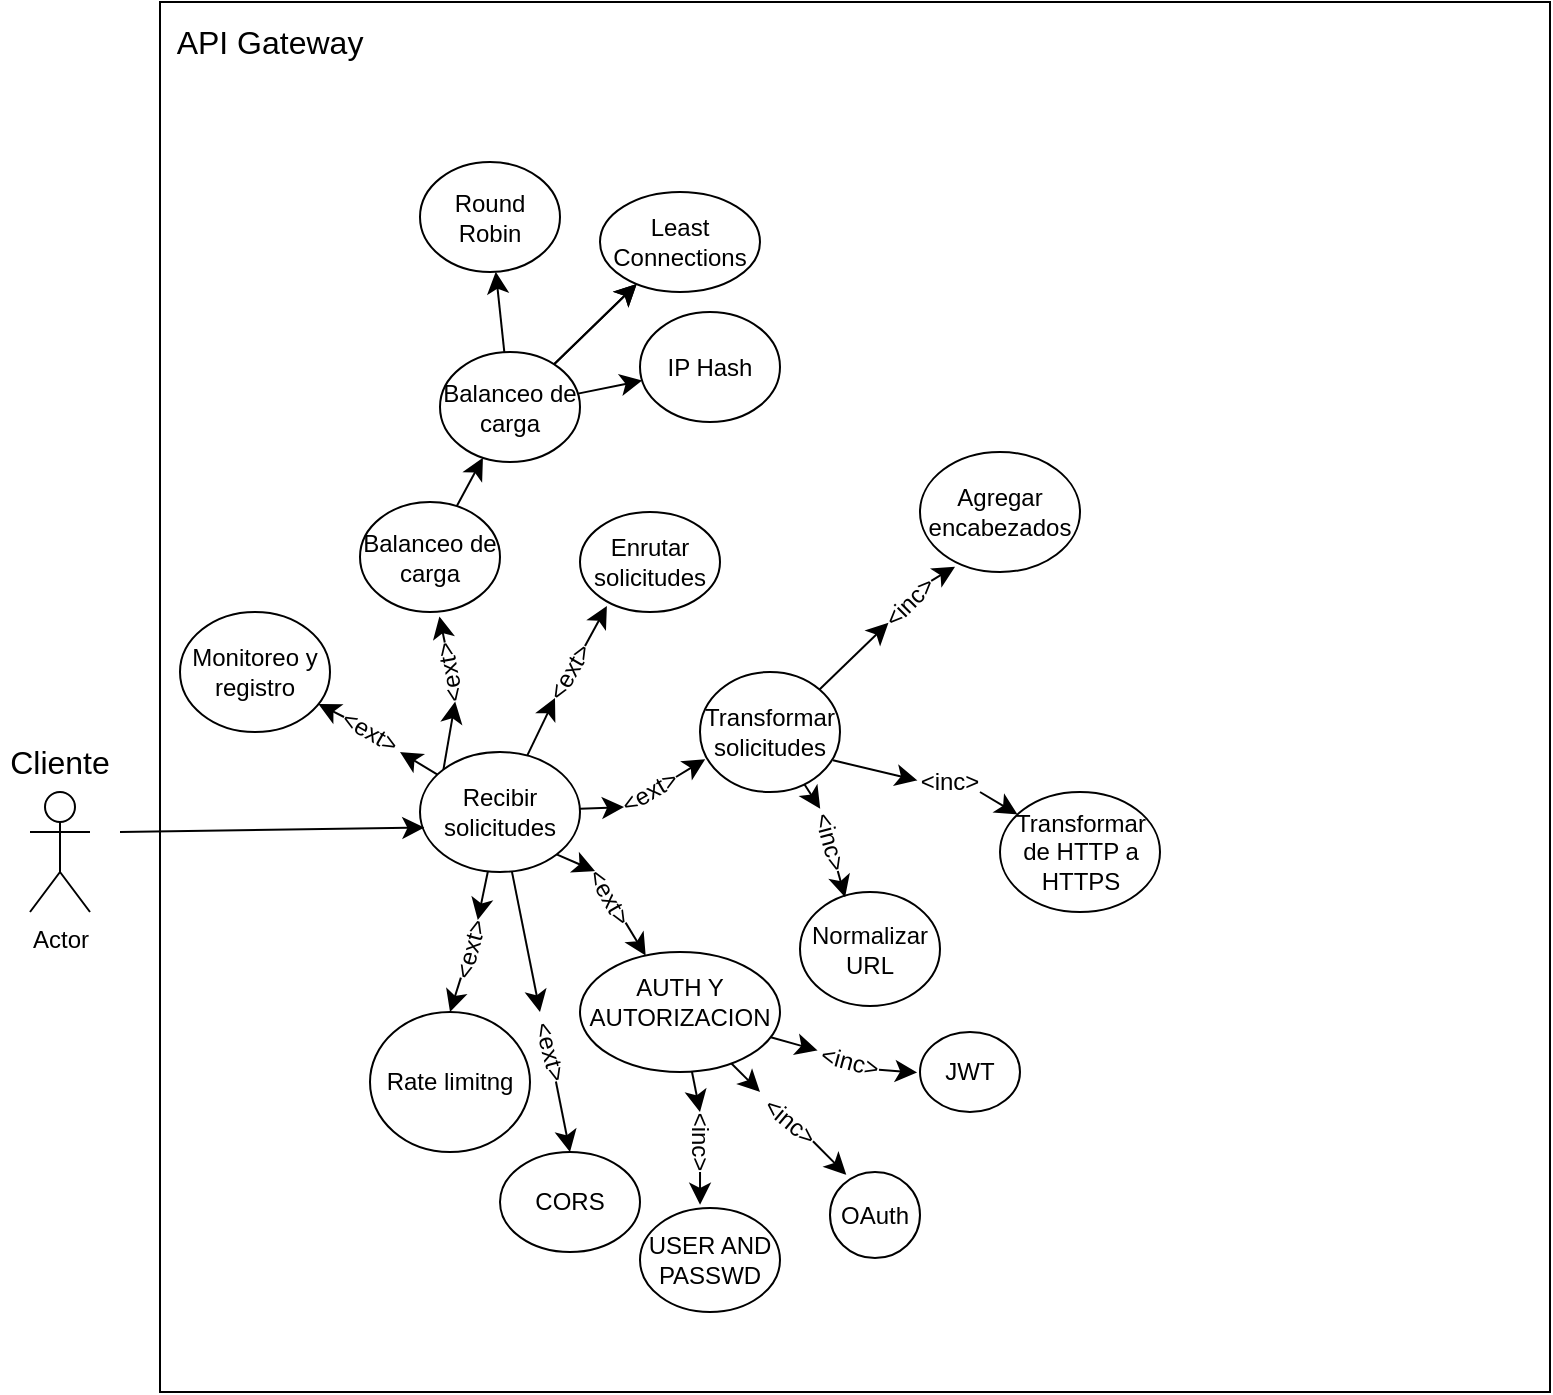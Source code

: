 <mxfile version="24.8.0">
  <diagram name="Page-1" id="e7e014a7-5840-1c2e-5031-d8a46d1fe8dd">
    <mxGraphModel dx="570" dy="2058" grid="1" gridSize="10" guides="1" tooltips="1" connect="1" arrows="1" fold="1" page="1" pageScale="1" pageWidth="1169" pageHeight="826" background="none" math="0" shadow="0">
      <root>
        <mxCell id="0" />
        <mxCell id="1" parent="0" />
        <mxCell id="CaTFyqgx49hb_BPLu5yh-73" value="" style="whiteSpace=wrap;html=1;aspect=fixed;" vertex="1" parent="1">
          <mxGeometry x="300" y="-135" width="695" height="695" as="geometry" />
        </mxCell>
        <mxCell id="CaTFyqgx49hb_BPLu5yh-74" value="API Gateway" style="text;strokeColor=none;align=center;fillColor=none;html=1;verticalAlign=middle;whiteSpace=wrap;rounded=0;fontSize=16;" vertex="1" parent="1">
          <mxGeometry x="300" y="-130" width="110" height="30" as="geometry" />
        </mxCell>
        <mxCell id="CaTFyqgx49hb_BPLu5yh-75" value="Actor" style="shape=umlActor;verticalLabelPosition=bottom;verticalAlign=top;html=1;" vertex="1" parent="1">
          <mxGeometry x="235" y="260" width="30" height="60" as="geometry" />
        </mxCell>
        <mxCell id="CaTFyqgx49hb_BPLu5yh-76" value="Cliente" style="text;strokeColor=none;align=center;fillColor=none;html=1;verticalAlign=middle;whiteSpace=wrap;rounded=0;fontSize=16;" vertex="1" parent="1">
          <mxGeometry x="220" y="230" width="60" height="30" as="geometry" />
        </mxCell>
        <mxCell id="CaTFyqgx49hb_BPLu5yh-83" style="edgeStyle=none;curved=1;rounded=0;orthogonalLoop=1;jettySize=auto;html=1;fontSize=12;startSize=8;endSize=8;entryX=0;entryY=0.5;entryDx=0;entryDy=0;" edge="1" parent="1" source="CaTFyqgx49hb_BPLu5yh-77" target="CaTFyqgx49hb_BPLu5yh-82">
          <mxGeometry relative="1" as="geometry">
            <mxPoint x="520" y="270" as="targetPoint" />
          </mxGeometry>
        </mxCell>
        <mxCell id="CaTFyqgx49hb_BPLu5yh-105" style="edgeStyle=none;curved=1;rounded=0;orthogonalLoop=1;jettySize=auto;html=1;exitX=1;exitY=1;exitDx=0;exitDy=0;entryX=0;entryY=0.5;entryDx=0;entryDy=0;fontSize=12;startSize=8;endSize=8;" edge="1" parent="1" source="CaTFyqgx49hb_BPLu5yh-77" target="CaTFyqgx49hb_BPLu5yh-104">
          <mxGeometry relative="1" as="geometry" />
        </mxCell>
        <mxCell id="CaTFyqgx49hb_BPLu5yh-127" style="edgeStyle=none;curved=1;rounded=0;orthogonalLoop=1;jettySize=auto;html=1;entryX=0;entryY=0.5;entryDx=0;entryDy=0;fontSize=12;startSize=8;endSize=8;" edge="1" parent="1" source="CaTFyqgx49hb_BPLu5yh-77" target="CaTFyqgx49hb_BPLu5yh-126">
          <mxGeometry relative="1" as="geometry" />
        </mxCell>
        <mxCell id="CaTFyqgx49hb_BPLu5yh-132" style="edgeStyle=none;curved=1;rounded=0;orthogonalLoop=1;jettySize=auto;html=1;exitX=0;exitY=0;exitDx=0;exitDy=0;entryX=0;entryY=0.5;entryDx=0;entryDy=0;fontSize=12;startSize=8;endSize=8;" edge="1" parent="1" source="CaTFyqgx49hb_BPLu5yh-77" target="CaTFyqgx49hb_BPLu5yh-131">
          <mxGeometry relative="1" as="geometry" />
        </mxCell>
        <mxCell id="CaTFyqgx49hb_BPLu5yh-151" style="edgeStyle=none;curved=1;rounded=0;orthogonalLoop=1;jettySize=auto;html=1;entryX=1;entryY=0.5;entryDx=0;entryDy=0;fontSize=12;startSize=8;endSize=8;" edge="1" parent="1" source="CaTFyqgx49hb_BPLu5yh-77" target="CaTFyqgx49hb_BPLu5yh-149">
          <mxGeometry relative="1" as="geometry" />
        </mxCell>
        <mxCell id="CaTFyqgx49hb_BPLu5yh-158" style="edgeStyle=none;curved=1;rounded=0;orthogonalLoop=1;jettySize=auto;html=1;fontSize=12;startSize=8;endSize=8;" edge="1" parent="1" source="CaTFyqgx49hb_BPLu5yh-77">
          <mxGeometry relative="1" as="geometry">
            <mxPoint x="490" y="370" as="targetPoint" />
          </mxGeometry>
        </mxCell>
        <mxCell id="CaTFyqgx49hb_BPLu5yh-77" value="Recibir solicitudes" style="ellipse;whiteSpace=wrap;html=1;" vertex="1" parent="1">
          <mxGeometry x="430" y="240" width="80" height="60" as="geometry" />
        </mxCell>
        <mxCell id="CaTFyqgx49hb_BPLu5yh-78" style="edgeStyle=none;curved=1;rounded=0;orthogonalLoop=1;jettySize=auto;html=1;entryX=0.027;entryY=0.63;entryDx=0;entryDy=0;entryPerimeter=0;fontSize=12;startSize=8;endSize=8;" edge="1" parent="1" target="CaTFyqgx49hb_BPLu5yh-77">
          <mxGeometry relative="1" as="geometry">
            <mxPoint x="280" y="280" as="sourcePoint" />
          </mxGeometry>
        </mxCell>
        <mxCell id="CaTFyqgx49hb_BPLu5yh-95" style="edgeStyle=none;curved=1;rounded=0;orthogonalLoop=1;jettySize=auto;html=1;exitX=1;exitY=0;exitDx=0;exitDy=0;fontSize=12;startSize=8;endSize=8;" edge="1" parent="1" source="CaTFyqgx49hb_BPLu5yh-80" target="CaTFyqgx49hb_BPLu5yh-94">
          <mxGeometry relative="1" as="geometry" />
        </mxCell>
        <mxCell id="CaTFyqgx49hb_BPLu5yh-80" value="Transformar solicitudes" style="ellipse;whiteSpace=wrap;html=1;" vertex="1" parent="1">
          <mxGeometry x="570" y="200" width="70" height="60" as="geometry" />
        </mxCell>
        <mxCell id="CaTFyqgx49hb_BPLu5yh-82" value="&amp;lt;ext&amp;gt;" style="text;strokeColor=none;align=center;fillColor=none;html=1;verticalAlign=middle;whiteSpace=wrap;rounded=0;fontSize=12;rotation=-30;" vertex="1" parent="1">
          <mxGeometry x="530" y="250" width="30" height="20" as="geometry" />
        </mxCell>
        <mxCell id="CaTFyqgx49hb_BPLu5yh-84" style="edgeStyle=none;curved=1;rounded=0;orthogonalLoop=1;jettySize=auto;html=1;exitX=0;exitY=0.5;exitDx=0;exitDy=0;fontSize=12;startSize=8;endSize=8;" edge="1" parent="1" source="CaTFyqgx49hb_BPLu5yh-82" target="CaTFyqgx49hb_BPLu5yh-82">
          <mxGeometry relative="1" as="geometry" />
        </mxCell>
        <mxCell id="CaTFyqgx49hb_BPLu5yh-85" style="edgeStyle=none;curved=1;rounded=0;orthogonalLoop=1;jettySize=auto;html=1;exitX=1;exitY=0.5;exitDx=0;exitDy=0;entryX=0.037;entryY=0.727;entryDx=0;entryDy=0;entryPerimeter=0;fontSize=12;startSize=8;endSize=8;" edge="1" parent="1" source="CaTFyqgx49hb_BPLu5yh-82" target="CaTFyqgx49hb_BPLu5yh-80">
          <mxGeometry relative="1" as="geometry" />
        </mxCell>
        <mxCell id="CaTFyqgx49hb_BPLu5yh-86" value="" style="ellipse;whiteSpace=wrap;html=1;" vertex="1" parent="1">
          <mxGeometry x="720" y="260" width="80" height="60" as="geometry" />
        </mxCell>
        <mxCell id="CaTFyqgx49hb_BPLu5yh-93" style="edgeStyle=none;curved=1;rounded=0;orthogonalLoop=1;jettySize=auto;html=1;exitX=1;exitY=1;exitDx=0;exitDy=0;fontSize=12;startSize=8;endSize=8;" edge="1" parent="1" source="CaTFyqgx49hb_BPLu5yh-87" target="CaTFyqgx49hb_BPLu5yh-86">
          <mxGeometry relative="1" as="geometry" />
        </mxCell>
        <mxCell id="CaTFyqgx49hb_BPLu5yh-87" value="&amp;lt;inc&amp;gt;" style="text;strokeColor=none;align=center;fillColor=none;html=1;verticalAlign=middle;whiteSpace=wrap;rounded=0;fontSize=12;rotation=0;" vertex="1" parent="1">
          <mxGeometry x="680" y="250" width="30" height="10" as="geometry" />
        </mxCell>
        <mxCell id="CaTFyqgx49hb_BPLu5yh-88" value="" style="endArrow=classic;html=1;rounded=0;fontSize=12;startSize=8;endSize=8;curved=1;exitX=0.95;exitY=0.736;exitDx=0;exitDy=0;exitPerimeter=0;entryX=-0.043;entryY=0.419;entryDx=0;entryDy=0;entryPerimeter=0;" edge="1" parent="1" source="CaTFyqgx49hb_BPLu5yh-80" target="CaTFyqgx49hb_BPLu5yh-87">
          <mxGeometry width="50" height="50" relative="1" as="geometry">
            <mxPoint x="660" y="260" as="sourcePoint" />
            <mxPoint x="670" y="250" as="targetPoint" />
          </mxGeometry>
        </mxCell>
        <mxCell id="CaTFyqgx49hb_BPLu5yh-90" value="&lt;span style=&quot;font-size: 12px;&quot;&gt;Transformar de HTTP a HTTPS&lt;/span&gt;" style="text;strokeColor=none;align=center;fillColor=none;html=1;verticalAlign=middle;whiteSpace=wrap;rounded=0;fontSize=8;" vertex="1" parent="1">
          <mxGeometry x="732.5" y="277.5" width="55" height="25" as="geometry" />
        </mxCell>
        <mxCell id="CaTFyqgx49hb_BPLu5yh-94" value="&amp;lt;inc&amp;gt;" style="text;strokeColor=none;align=center;fillColor=none;html=1;verticalAlign=middle;whiteSpace=wrap;rounded=0;fontSize=12;rotation=-45;" vertex="1" parent="1">
          <mxGeometry x="660" y="160" width="30" height="10" as="geometry" />
        </mxCell>
        <mxCell id="CaTFyqgx49hb_BPLu5yh-96" value="Agregar encabezados" style="ellipse;whiteSpace=wrap;html=1;" vertex="1" parent="1">
          <mxGeometry x="680" y="90" width="80" height="60" as="geometry" />
        </mxCell>
        <mxCell id="CaTFyqgx49hb_BPLu5yh-97" style="edgeStyle=none;curved=1;rounded=0;orthogonalLoop=1;jettySize=auto;html=1;exitX=1;exitY=0.5;exitDx=0;exitDy=0;entryX=0.219;entryY=0.956;entryDx=0;entryDy=0;entryPerimeter=0;fontSize=12;startSize=8;endSize=8;" edge="1" parent="1" source="CaTFyqgx49hb_BPLu5yh-94" target="CaTFyqgx49hb_BPLu5yh-96">
          <mxGeometry relative="1" as="geometry" />
        </mxCell>
        <mxCell id="CaTFyqgx49hb_BPLu5yh-99" value="Normalizar URL" style="ellipse;whiteSpace=wrap;html=1;" vertex="1" parent="1">
          <mxGeometry x="620" y="310" width="70" height="57" as="geometry" />
        </mxCell>
        <mxCell id="CaTFyqgx49hb_BPLu5yh-101" value="&amp;lt;inc&amp;gt;" style="text;strokeColor=none;align=center;fillColor=none;html=1;verticalAlign=middle;whiteSpace=wrap;rounded=0;fontSize=12;rotation=75;" vertex="1" parent="1">
          <mxGeometry x="620" y="280" width="30" height="10" as="geometry" />
        </mxCell>
        <mxCell id="CaTFyqgx49hb_BPLu5yh-102" style="edgeStyle=none;curved=1;rounded=0;orthogonalLoop=1;jettySize=auto;html=1;exitX=1;exitY=0.5;exitDx=0;exitDy=0;entryX=0.322;entryY=0.047;entryDx=0;entryDy=0;entryPerimeter=0;fontSize=12;startSize=8;endSize=8;" edge="1" parent="1" source="CaTFyqgx49hb_BPLu5yh-101" target="CaTFyqgx49hb_BPLu5yh-99">
          <mxGeometry relative="1" as="geometry" />
        </mxCell>
        <mxCell id="CaTFyqgx49hb_BPLu5yh-103" style="edgeStyle=none;curved=1;rounded=0;orthogonalLoop=1;jettySize=auto;html=1;entryX=-0.079;entryY=0.541;entryDx=0;entryDy=0;entryPerimeter=0;fontSize=12;startSize=8;endSize=8;" edge="1" parent="1" source="CaTFyqgx49hb_BPLu5yh-80" target="CaTFyqgx49hb_BPLu5yh-101">
          <mxGeometry relative="1" as="geometry" />
        </mxCell>
        <mxCell id="CaTFyqgx49hb_BPLu5yh-107" value="" style="edgeStyle=none;curved=1;rounded=0;orthogonalLoop=1;jettySize=auto;html=1;fontSize=12;startSize=8;endSize=8;" edge="1" parent="1" source="CaTFyqgx49hb_BPLu5yh-104" target="CaTFyqgx49hb_BPLu5yh-106">
          <mxGeometry relative="1" as="geometry" />
        </mxCell>
        <mxCell id="CaTFyqgx49hb_BPLu5yh-104" value="&amp;lt;ext&amp;gt;" style="text;strokeColor=none;align=center;fillColor=none;html=1;verticalAlign=middle;whiteSpace=wrap;rounded=0;fontSize=12;rotation=60;" vertex="1" parent="1">
          <mxGeometry x="510" y="302.5" width="30" height="20" as="geometry" />
        </mxCell>
        <mxCell id="CaTFyqgx49hb_BPLu5yh-116" value="" style="edgeStyle=none;curved=1;rounded=0;orthogonalLoop=1;jettySize=auto;html=1;fontSize=12;startSize=8;endSize=8;" edge="1" parent="1" source="CaTFyqgx49hb_BPLu5yh-106">
          <mxGeometry relative="1" as="geometry">
            <mxPoint x="600" y="410" as="targetPoint" />
          </mxGeometry>
        </mxCell>
        <mxCell id="CaTFyqgx49hb_BPLu5yh-121" style="edgeStyle=none;curved=1;rounded=0;orthogonalLoop=1;jettySize=auto;html=1;entryX=0;entryY=0.5;entryDx=0;entryDy=0;fontSize=12;startSize=8;endSize=8;" edge="1" parent="1" source="CaTFyqgx49hb_BPLu5yh-106" target="CaTFyqgx49hb_BPLu5yh-120">
          <mxGeometry relative="1" as="geometry" />
        </mxCell>
        <mxCell id="CaTFyqgx49hb_BPLu5yh-106" value="" style="ellipse;whiteSpace=wrap;html=1;" vertex="1" parent="1">
          <mxGeometry x="510" y="340" width="100" height="60" as="geometry" />
        </mxCell>
        <mxCell id="CaTFyqgx49hb_BPLu5yh-108" value="&lt;span style=&quot;font-size: 12px;&quot;&gt;AUTH Y AUTORIZACION&lt;/span&gt;" style="text;strokeColor=none;align=center;fillColor=none;html=1;verticalAlign=middle;whiteSpace=wrap;rounded=0;fontSize=8;" vertex="1" parent="1">
          <mxGeometry x="530" y="350" width="60" height="30" as="geometry" />
        </mxCell>
        <mxCell id="CaTFyqgx49hb_BPLu5yh-109" value="&amp;lt;inc&amp;gt;" style="text;strokeColor=none;align=center;fillColor=none;html=1;verticalAlign=middle;whiteSpace=wrap;rounded=0;fontSize=12;rotation=15;" vertex="1" parent="1">
          <mxGeometry x="630" y="390" width="30" height="10" as="geometry" />
        </mxCell>
        <mxCell id="CaTFyqgx49hb_BPLu5yh-110" style="edgeStyle=none;curved=1;rounded=0;orthogonalLoop=1;jettySize=auto;html=1;entryX=-0.072;entryY=0.36;entryDx=0;entryDy=0;entryPerimeter=0;fontSize=12;startSize=8;endSize=8;" edge="1" parent="1" source="CaTFyqgx49hb_BPLu5yh-106" target="CaTFyqgx49hb_BPLu5yh-109">
          <mxGeometry relative="1" as="geometry" />
        </mxCell>
        <mxCell id="CaTFyqgx49hb_BPLu5yh-111" value="JWT" style="ellipse;whiteSpace=wrap;html=1;" vertex="1" parent="1">
          <mxGeometry x="680" y="380" width="50" height="40" as="geometry" />
        </mxCell>
        <mxCell id="CaTFyqgx49hb_BPLu5yh-112" style="edgeStyle=none;curved=1;rounded=0;orthogonalLoop=1;jettySize=auto;html=1;exitX=1;exitY=0.5;exitDx=0;exitDy=0;entryX=-0.029;entryY=0.507;entryDx=0;entryDy=0;entryPerimeter=0;fontSize=12;startSize=8;endSize=8;" edge="1" parent="1" source="CaTFyqgx49hb_BPLu5yh-109" target="CaTFyqgx49hb_BPLu5yh-111">
          <mxGeometry relative="1" as="geometry" />
        </mxCell>
        <mxCell id="CaTFyqgx49hb_BPLu5yh-114" value="&amp;lt;inc&amp;gt;" style="text;strokeColor=none;align=center;fillColor=none;html=1;verticalAlign=middle;whiteSpace=wrap;rounded=0;fontSize=12;rotation=40;" vertex="1" parent="1">
          <mxGeometry x="600" y="420" width="30" height="10" as="geometry" />
        </mxCell>
        <mxCell id="CaTFyqgx49hb_BPLu5yh-115" value="OAuth" style="ellipse;whiteSpace=wrap;html=1;" vertex="1" parent="1">
          <mxGeometry x="635" y="450" width="45" height="43" as="geometry" />
        </mxCell>
        <mxCell id="CaTFyqgx49hb_BPLu5yh-118" value="USER AND PASSWD" style="ellipse;whiteSpace=wrap;html=1;" vertex="1" parent="1">
          <mxGeometry x="540" y="468" width="70" height="52" as="geometry" />
        </mxCell>
        <mxCell id="CaTFyqgx49hb_BPLu5yh-120" value="&amp;lt;inc&amp;gt;" style="text;strokeColor=none;align=center;fillColor=none;html=1;verticalAlign=middle;whiteSpace=wrap;rounded=0;fontSize=12;rotation=90;" vertex="1" parent="1">
          <mxGeometry x="555" y="430" width="30" height="10" as="geometry" />
        </mxCell>
        <mxCell id="CaTFyqgx49hb_BPLu5yh-122" style="edgeStyle=none;curved=1;rounded=0;orthogonalLoop=1;jettySize=auto;html=1;entryX=0.429;entryY=-0.031;entryDx=0;entryDy=0;entryPerimeter=0;fontSize=12;startSize=8;endSize=8;" edge="1" parent="1" source="CaTFyqgx49hb_BPLu5yh-120" target="CaTFyqgx49hb_BPLu5yh-118">
          <mxGeometry relative="1" as="geometry" />
        </mxCell>
        <mxCell id="CaTFyqgx49hb_BPLu5yh-123" style="edgeStyle=none;curved=1;rounded=0;orthogonalLoop=1;jettySize=auto;html=1;exitX=1;exitY=0.5;exitDx=0;exitDy=0;entryX=0.181;entryY=0.033;entryDx=0;entryDy=0;entryPerimeter=0;fontSize=12;startSize=8;endSize=8;" edge="1" parent="1" source="CaTFyqgx49hb_BPLu5yh-114" target="CaTFyqgx49hb_BPLu5yh-115">
          <mxGeometry relative="1" as="geometry" />
        </mxCell>
        <mxCell id="CaTFyqgx49hb_BPLu5yh-124" value="Enrutar solicitudes" style="ellipse;whiteSpace=wrap;html=1;" vertex="1" parent="1">
          <mxGeometry x="510" y="120" width="70" height="50" as="geometry" />
        </mxCell>
        <mxCell id="CaTFyqgx49hb_BPLu5yh-126" value="&amp;lt;ext&amp;gt;" style="text;strokeColor=none;align=center;fillColor=none;html=1;verticalAlign=middle;whiteSpace=wrap;rounded=0;fontSize=12;rotation=-60;" vertex="1" parent="1">
          <mxGeometry x="490" y="190" width="30" height="20" as="geometry" />
        </mxCell>
        <mxCell id="CaTFyqgx49hb_BPLu5yh-128" style="edgeStyle=none;curved=1;rounded=0;orthogonalLoop=1;jettySize=auto;html=1;exitX=1;exitY=0.5;exitDx=0;exitDy=0;entryX=0.192;entryY=0.94;entryDx=0;entryDy=0;entryPerimeter=0;fontSize=12;startSize=8;endSize=8;" edge="1" parent="1" source="CaTFyqgx49hb_BPLu5yh-126" target="CaTFyqgx49hb_BPLu5yh-124">
          <mxGeometry relative="1" as="geometry" />
        </mxCell>
        <mxCell id="CaTFyqgx49hb_BPLu5yh-135" value="" style="edgeStyle=none;curved=1;rounded=0;orthogonalLoop=1;jettySize=auto;html=1;fontSize=12;startSize=8;endSize=8;" edge="1" parent="1" source="CaTFyqgx49hb_BPLu5yh-129" target="CaTFyqgx49hb_BPLu5yh-134">
          <mxGeometry relative="1" as="geometry" />
        </mxCell>
        <mxCell id="CaTFyqgx49hb_BPLu5yh-129" value="Balanceo de carga" style="ellipse;whiteSpace=wrap;html=1;" vertex="1" parent="1">
          <mxGeometry x="400" y="115" width="70" height="55" as="geometry" />
        </mxCell>
        <mxCell id="CaTFyqgx49hb_BPLu5yh-131" value="&amp;lt;ext&amp;gt;" style="text;strokeColor=none;align=center;fillColor=none;html=1;verticalAlign=middle;whiteSpace=wrap;rounded=0;fontSize=12;rotation=-100;" vertex="1" parent="1">
          <mxGeometry x="430" y="190" width="30" height="20" as="geometry" />
        </mxCell>
        <mxCell id="CaTFyqgx49hb_BPLu5yh-133" style="edgeStyle=none;curved=1;rounded=0;orthogonalLoop=1;jettySize=auto;html=1;exitX=1;exitY=0.5;exitDx=0;exitDy=0;entryX=0.567;entryY=1.041;entryDx=0;entryDy=0;entryPerimeter=0;fontSize=12;startSize=8;endSize=8;" edge="1" parent="1" source="CaTFyqgx49hb_BPLu5yh-131" target="CaTFyqgx49hb_BPLu5yh-129">
          <mxGeometry relative="1" as="geometry" />
        </mxCell>
        <mxCell id="CaTFyqgx49hb_BPLu5yh-137" value="" style="edgeStyle=none;curved=1;rounded=0;orthogonalLoop=1;jettySize=auto;html=1;fontSize=12;startSize=8;endSize=8;" edge="1" parent="1" source="CaTFyqgx49hb_BPLu5yh-134" target="CaTFyqgx49hb_BPLu5yh-136">
          <mxGeometry relative="1" as="geometry" />
        </mxCell>
        <mxCell id="CaTFyqgx49hb_BPLu5yh-139" value="" style="edgeStyle=none;curved=1;rounded=0;orthogonalLoop=1;jettySize=auto;html=1;fontSize=12;startSize=8;endSize=8;" edge="1" parent="1" source="CaTFyqgx49hb_BPLu5yh-134" target="CaTFyqgx49hb_BPLu5yh-138">
          <mxGeometry relative="1" as="geometry" />
        </mxCell>
        <mxCell id="CaTFyqgx49hb_BPLu5yh-140" value="" style="edgeStyle=none;curved=1;rounded=0;orthogonalLoop=1;jettySize=auto;html=1;fontSize=12;startSize=8;endSize=8;" edge="1" parent="1" source="CaTFyqgx49hb_BPLu5yh-134" target="CaTFyqgx49hb_BPLu5yh-138">
          <mxGeometry relative="1" as="geometry" />
        </mxCell>
        <mxCell id="CaTFyqgx49hb_BPLu5yh-142" value="" style="edgeStyle=none;curved=1;rounded=0;orthogonalLoop=1;jettySize=auto;html=1;fontSize=12;startSize=8;endSize=8;" edge="1" parent="1" source="CaTFyqgx49hb_BPLu5yh-134" target="CaTFyqgx49hb_BPLu5yh-141">
          <mxGeometry relative="1" as="geometry" />
        </mxCell>
        <mxCell id="CaTFyqgx49hb_BPLu5yh-134" value="Balanceo de carga" style="ellipse;whiteSpace=wrap;html=1;" vertex="1" parent="1">
          <mxGeometry x="440" y="40" width="70" height="55" as="geometry" />
        </mxCell>
        <mxCell id="CaTFyqgx49hb_BPLu5yh-136" value="Round Robin" style="ellipse;whiteSpace=wrap;html=1;" vertex="1" parent="1">
          <mxGeometry x="430" y="-55" width="70" height="55" as="geometry" />
        </mxCell>
        <mxCell id="CaTFyqgx49hb_BPLu5yh-138" value="Least Connections" style="ellipse;whiteSpace=wrap;html=1;" vertex="1" parent="1">
          <mxGeometry x="520" y="-40" width="80" height="50" as="geometry" />
        </mxCell>
        <mxCell id="CaTFyqgx49hb_BPLu5yh-141" value="IP Hash" style="ellipse;whiteSpace=wrap;html=1;" vertex="1" parent="1">
          <mxGeometry x="540" y="20" width="70" height="55" as="geometry" />
        </mxCell>
        <mxCell id="CaTFyqgx49hb_BPLu5yh-148" value="Rate limitng" style="ellipse;whiteSpace=wrap;html=1;" vertex="1" parent="1">
          <mxGeometry x="405" y="370" width="80" height="70" as="geometry" />
        </mxCell>
        <mxCell id="CaTFyqgx49hb_BPLu5yh-149" value="&amp;lt;ext&amp;gt;" style="text;strokeColor=none;align=center;fillColor=none;html=1;verticalAlign=middle;whiteSpace=wrap;rounded=0;fontSize=12;rotation=-75;" vertex="1" parent="1">
          <mxGeometry x="440" y="328.5" width="30" height="20" as="geometry" />
        </mxCell>
        <mxCell id="CaTFyqgx49hb_BPLu5yh-152" style="edgeStyle=none;curved=1;rounded=0;orthogonalLoop=1;jettySize=auto;html=1;entryX=0.5;entryY=0;entryDx=0;entryDy=0;fontSize=12;startSize=8;endSize=8;" edge="1" parent="1" source="CaTFyqgx49hb_BPLu5yh-149" target="CaTFyqgx49hb_BPLu5yh-148">
          <mxGeometry relative="1" as="geometry" />
        </mxCell>
        <mxCell id="CaTFyqgx49hb_BPLu5yh-153" value="Monitoreo y registro" style="ellipse;whiteSpace=wrap;html=1;" vertex="1" parent="1">
          <mxGeometry x="310" y="170" width="75" height="60" as="geometry" />
        </mxCell>
        <mxCell id="CaTFyqgx49hb_BPLu5yh-154" style="edgeStyle=none;curved=1;rounded=0;orthogonalLoop=1;jettySize=auto;html=1;fontSize=12;startSize=8;endSize=8;" edge="1" parent="1" source="CaTFyqgx49hb_BPLu5yh-77">
          <mxGeometry relative="1" as="geometry">
            <mxPoint x="420" y="240" as="targetPoint" />
          </mxGeometry>
        </mxCell>
        <mxCell id="CaTFyqgx49hb_BPLu5yh-156" style="edgeStyle=none;curved=1;rounded=0;orthogonalLoop=1;jettySize=auto;html=1;exitX=0;exitY=0.5;exitDx=0;exitDy=0;fontSize=12;startSize=8;endSize=8;" edge="1" parent="1" source="CaTFyqgx49hb_BPLu5yh-155" target="CaTFyqgx49hb_BPLu5yh-153">
          <mxGeometry relative="1" as="geometry" />
        </mxCell>
        <mxCell id="CaTFyqgx49hb_BPLu5yh-155" value="&amp;lt;ext&amp;gt;" style="text;strokeColor=none;align=center;fillColor=none;html=1;verticalAlign=middle;whiteSpace=wrap;rounded=0;fontSize=12;rotation=30;" vertex="1" parent="1">
          <mxGeometry x="390" y="220" width="30" height="20" as="geometry" />
        </mxCell>
        <mxCell id="CaTFyqgx49hb_BPLu5yh-157" value="CORS" style="ellipse;whiteSpace=wrap;html=1;" vertex="1" parent="1">
          <mxGeometry x="470" y="440" width="70" height="50" as="geometry" />
        </mxCell>
        <mxCell id="CaTFyqgx49hb_BPLu5yh-160" style="edgeStyle=none;curved=1;rounded=0;orthogonalLoop=1;jettySize=auto;html=1;entryX=0.5;entryY=0;entryDx=0;entryDy=0;fontSize=12;startSize=8;endSize=8;" edge="1" parent="1" source="CaTFyqgx49hb_BPLu5yh-159" target="CaTFyqgx49hb_BPLu5yh-157">
          <mxGeometry relative="1" as="geometry" />
        </mxCell>
        <mxCell id="CaTFyqgx49hb_BPLu5yh-159" value="&amp;lt;ext&amp;gt;" style="text;strokeColor=none;align=center;fillColor=none;html=1;verticalAlign=middle;whiteSpace=wrap;rounded=0;fontSize=12;rotation=75;" vertex="1" parent="1">
          <mxGeometry x="480" y="380" width="30" height="20" as="geometry" />
        </mxCell>
      </root>
    </mxGraphModel>
  </diagram>
</mxfile>
